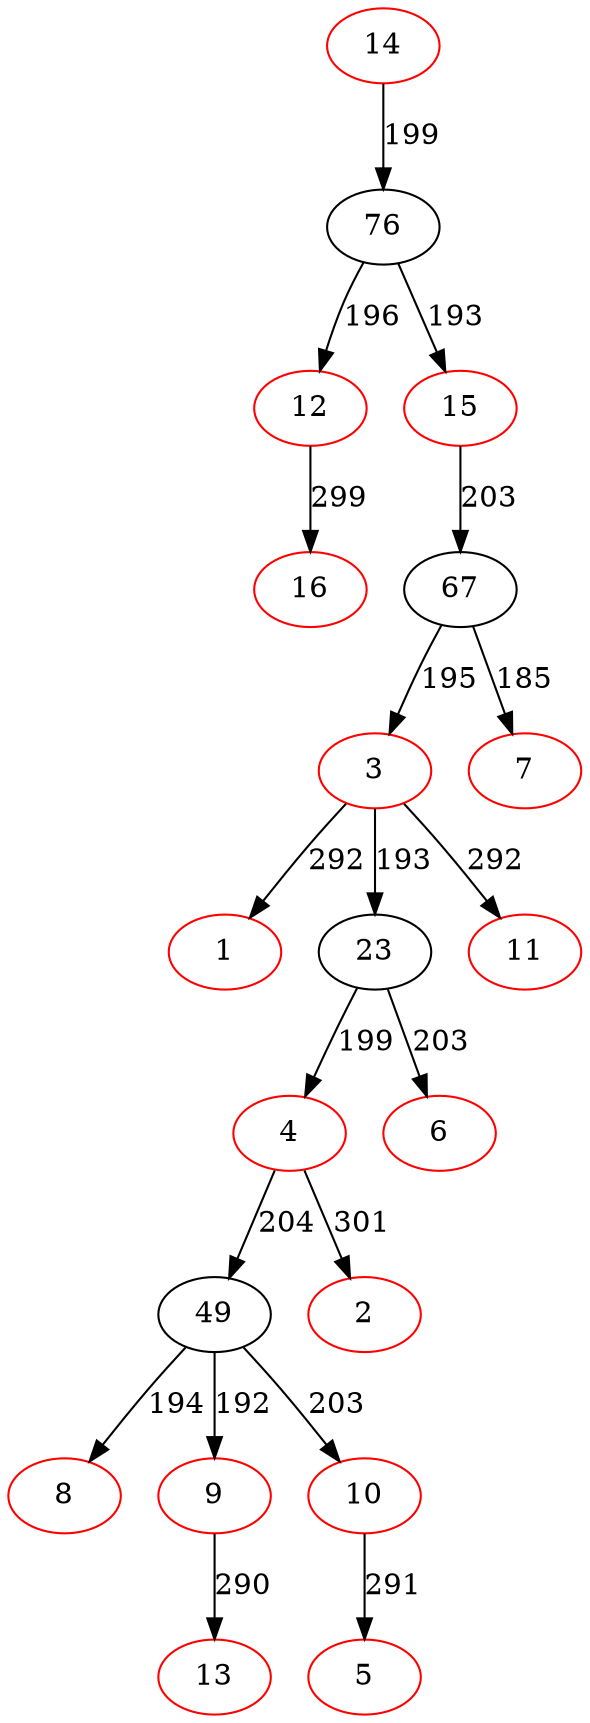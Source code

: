 digraph {
14[color=red]
76[color=black]
12[color=red]
16[color=red]
12->16[label=299]
76->12[label=196]
15[color=red]
67[color=black]
3[color=red]
1[color=red]
3->1[label=292]
23[color=black]
4[color=red]
49[color=black]
8[color=red]
49->8[label=194]
9[color=red]
13[color=red]
9->13[label=290]
49->9[label=192]
10[color=red]
5[color=red]
10->5[label=291]
49->10[label=203]
4->49[label=204]
2[color=red]
4->2[label=301]
23->4[label=199]
6[color=red]
23->6[label=203]
3->23[label=193]
11[color=red]
3->11[label=292]
67->3[label=195]
7[color=red]
67->7[label=185]
15->67[label=203]
76->15[label=193]
14->76[label=199]
}